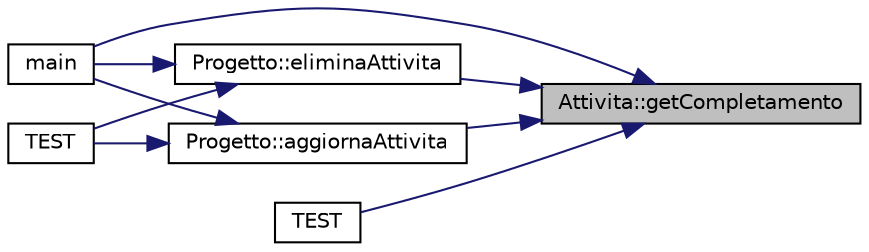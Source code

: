 digraph "Attivita::getCompletamento"
{
 // LATEX_PDF_SIZE
  edge [fontname="Helvetica",fontsize="10",labelfontname="Helvetica",labelfontsize="10"];
  node [fontname="Helvetica",fontsize="10",shape=record];
  rankdir="RL";
  Node5 [label="Attivita::getCompletamento",height=0.2,width=0.4,color="black", fillcolor="grey75", style="filled", fontcolor="black",tooltip="acquisizione della data di completamento dell'attivita'"];
  Node5 -> Node6 [dir="back",color="midnightblue",fontsize="10",style="solid",fontname="Helvetica"];
  Node6 [label="main",height=0.2,width=0.4,color="black", fillcolor="white", style="filled",URL="$main_8cpp.html#a840291bc02cba5474a4cb46a9b9566fe",tooltip=" "];
  Node5 -> Node7 [dir="back",color="midnightblue",fontsize="10",style="solid",fontname="Helvetica"];
  Node7 [label="Progetto::eliminaAttivita",height=0.2,width=0.4,color="black", fillcolor="white", style="filled",URL="$class_progetto.html#a63dc44f265d5c6b94b18b2a2a45d76bf",tooltip="eliminazione di un'attivita' dal progetto"];
  Node7 -> Node6 [dir="back",color="midnightblue",fontsize="10",style="solid",fontname="Helvetica"];
  Node7 -> Node8 [dir="back",color="midnightblue",fontsize="10",style="solid",fontname="Helvetica"];
  Node8 [label="TEST",height=0.2,width=0.4,color="black", fillcolor="white", style="filled",URL="$test_8cpp.html#a6742edfc6016034907008dd8f60e8ea7",tooltip=" "];
  Node5 -> Node9 [dir="back",color="midnightblue",fontsize="10",style="solid",fontname="Helvetica"];
  Node9 [label="Progetto::aggiornaAttivita",height=0.2,width=0.4,color="black", fillcolor="white", style="filled",URL="$class_progetto.html#a3cc3536a14e32bd0ca7fe8d7a79e0abe",tooltip="aggiornamento di un'attivita' del progetto"];
  Node9 -> Node6 [dir="back",color="midnightblue",fontsize="10",style="solid",fontname="Helvetica"];
  Node9 -> Node8 [dir="back",color="midnightblue",fontsize="10",style="solid",fontname="Helvetica"];
  Node5 -> Node10 [dir="back",color="midnightblue",fontsize="10",style="solid",fontname="Helvetica"];
  Node10 [label="TEST",height=0.2,width=0.4,color="black", fillcolor="white", style="filled",URL="$test_8cpp.html#af80be6e4fdab0efcb174ed582ca6ee54",tooltip=" "];
}
